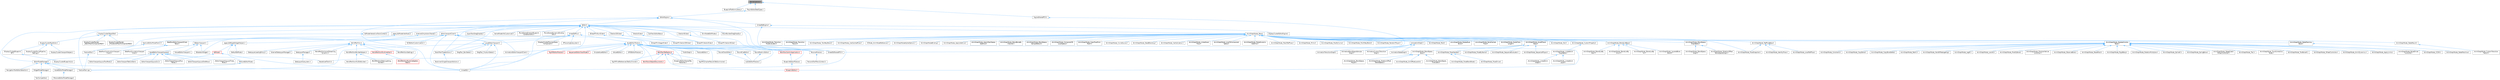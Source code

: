 digraph "GameInstance.h"
{
 // INTERACTIVE_SVG=YES
 // LATEX_PDF_SIZE
  bgcolor="transparent";
  edge [fontname=Helvetica,fontsize=10,labelfontname=Helvetica,labelfontsize=10];
  node [fontname=Helvetica,fontsize=10,shape=box,height=0.2,width=0.4];
  Node1 [id="Node000001",label="GameInstance.h",height=0.2,width=0.4,color="gray40", fillcolor="grey60", style="filled", fontcolor="black",tooltip=" "];
  Node1 -> Node2 [id="edge1_Node000001_Node000002",dir="back",color="steelblue1",style="solid",tooltip=" "];
  Node2 [id="Node000002",label="BlueprintPlatformLibrary.h",height=0.2,width=0.4,color="grey40", fillcolor="white", style="filled",URL="$da/d13/BlueprintPlatformLibrary_8h.html",tooltip=" "];
  Node1 -> Node3 [id="edge2_Node000001_Node000003",dir="back",color="steelblue1",style="solid",tooltip=" "];
  Node3 [id="Node000003",label="EngineSharedPCH.h",height=0.2,width=0.4,color="grey40", fillcolor="white", style="filled",URL="$dc/dbb/EngineSharedPCH_8h.html",tooltip=" "];
  Node3 -> Node4 [id="edge3_Node000003_Node000004",dir="back",color="steelblue1",style="solid",tooltip=" "];
  Node4 [id="Node000004",label="UnrealEdSharedPCH.h",height=0.2,width=0.4,color="grey40", fillcolor="white", style="filled",URL="$d1/de6/UnrealEdSharedPCH_8h.html",tooltip=" "];
  Node1 -> Node5 [id="edge4_Node000001_Node000005",dir="back",color="steelblue1",style="solid",tooltip=" "];
  Node5 [id="Node000005",label="PlayInEditorDataTypes.h",height=0.2,width=0.4,color="grey40", fillcolor="white", style="filled",URL="$d4/d0c/PlayInEditorDataTypes_8h.html",tooltip=" "];
  Node5 -> Node6 [id="edge5_Node000005_Node000006",dir="back",color="steelblue1",style="solid",tooltip=" "];
  Node6 [id="Node000006",label="EditorEngine.h",height=0.2,width=0.4,color="grey40", fillcolor="white", style="filled",URL="$da/d0c/EditorEngine_8h.html",tooltip=" "];
  Node6 -> Node7 [id="edge6_Node000006_Node000007",dir="back",color="steelblue1",style="solid",tooltip=" "];
  Node7 [id="Node000007",label="BookMarkTypeActions.h",height=0.2,width=0.4,color="grey40", fillcolor="white", style="filled",URL="$d0/d2f/BookMarkTypeActions_8h.html",tooltip=" "];
  Node7 -> Node8 [id="edge7_Node000007_Node000008",dir="back",color="steelblue1",style="solid",tooltip=" "];
  Node8 [id="Node000008",label="BookmarkSingleViewportActions.h",height=0.2,width=0.4,color="grey40", fillcolor="white", style="filled",URL="$d3/dd5/BookmarkSingleViewportActions_8h.html",tooltip=" "];
  Node6 -> Node9 [id="edge8_Node000006_Node000009",dir="back",color="steelblue1",style="solid",tooltip=" "];
  Node9 [id="Node000009",label="Editor.h",height=0.2,width=0.4,color="grey40", fillcolor="white", style="filled",URL="$de/d6e/Editor_8h.html",tooltip=" "];
  Node9 -> Node10 [id="edge9_Node000009_Node000010",dir="back",color="steelblue1",style="solid",tooltip=" "];
  Node10 [id="Node000010",label="AnimGraphNode_Base.h",height=0.2,width=0.4,color="grey40", fillcolor="white", style="filled",URL="$d0/dfb/AnimGraphNode__Base_8h.html",tooltip=" "];
  Node10 -> Node11 [id="edge10_Node000010_Node000011",dir="back",color="steelblue1",style="solid",tooltip=" "];
  Node11 [id="Node000011",label="AnimGraphNodeAlphaOptions.h",height=0.2,width=0.4,color="grey40", fillcolor="white", style="filled",URL="$d6/df6/AnimGraphNodeAlphaOptions_8h.html",tooltip=" "];
  Node10 -> Node12 [id="edge11_Node000010_Node000012",dir="back",color="steelblue1",style="solid",tooltip=" "];
  Node12 [id="Node000012",label="AnimGraphNodeBinding.h",height=0.2,width=0.4,color="grey40", fillcolor="white", style="filled",URL="$d6/d3b/AnimGraphNodeBinding_8h.html",tooltip=" "];
  Node10 -> Node13 [id="edge12_Node000010_Node000013",dir="back",color="steelblue1",style="solid",tooltip=" "];
  Node13 [id="Node000013",label="AnimGraphNode_ApplyAdditive.h",height=0.2,width=0.4,color="grey40", fillcolor="white", style="filled",URL="$da/d67/AnimGraphNode__ApplyAdditive_8h.html",tooltip=" "];
  Node10 -> Node14 [id="edge13_Node000010_Node000014",dir="back",color="steelblue1",style="solid",tooltip=" "];
  Node14 [id="Node000014",label="AnimGraphNode_ApplyMeshSpace\lAdditive.h",height=0.2,width=0.4,color="grey40", fillcolor="white", style="filled",URL="$dd/dc4/AnimGraphNode__ApplyMeshSpaceAdditive_8h.html",tooltip=" "];
  Node10 -> Node15 [id="edge14_Node000010_Node000015",dir="back",color="steelblue1",style="solid",tooltip=" "];
  Node15 [id="Node000015",label="AnimGraphNode_AssetPlayer\lBase.h",height=0.2,width=0.4,color="grey40", fillcolor="white", style="filled",URL="$d1/d4f/AnimGraphNode__AssetPlayerBase_8h.html",tooltip=" "];
  Node15 -> Node16 [id="edge15_Node000015_Node000016",dir="back",color="steelblue1",style="solid",tooltip=" "];
  Node16 [id="Node000016",label="AnimGraphNode_BlendSpace\lBase.h",height=0.2,width=0.4,color="grey40", fillcolor="white", style="filled",URL="$d7/d6d/AnimGraphNode__BlendSpaceBase_8h.html",tooltip=" "];
  Node16 -> Node17 [id="edge16_Node000016_Node000017",dir="back",color="steelblue1",style="solid",tooltip=" "];
  Node17 [id="Node000017",label="AnimGraphNode_AimOffsetLookAt.h",height=0.2,width=0.4,color="grey40", fillcolor="white", style="filled",URL="$d2/daa/AnimGraphNode__AimOffsetLookAt_8h.html",tooltip=" "];
  Node16 -> Node18 [id="edge17_Node000016_Node000018",dir="back",color="steelblue1",style="solid",tooltip=" "];
  Node18 [id="Node000018",label="AnimGraphNode_BlendSpace\lEvaluator.h",height=0.2,width=0.4,color="grey40", fillcolor="white", style="filled",URL="$d0/d5d/AnimGraphNode__BlendSpaceEvaluator_8h.html",tooltip=" "];
  Node16 -> Node19 [id="edge18_Node000016_Node000019",dir="back",color="steelblue1",style="solid",tooltip=" "];
  Node19 [id="Node000019",label="AnimGraphNode_BlendSpace\lPlayer.h",height=0.2,width=0.4,color="grey40", fillcolor="white", style="filled",URL="$d2/d22/AnimGraphNode__BlendSpacePlayer_8h.html",tooltip=" "];
  Node16 -> Node20 [id="edge19_Node000016_Node000020",dir="back",color="steelblue1",style="solid",tooltip=" "];
  Node20 [id="Node000020",label="AnimGraphNode_RotationOffset\lBlendSpace.h",height=0.2,width=0.4,color="grey40", fillcolor="white", style="filled",URL="$dc/dd5/AnimGraphNode__RotationOffsetBlendSpace_8h.html",tooltip=" "];
  Node15 -> Node21 [id="edge20_Node000015_Node000021",dir="back",color="steelblue1",style="solid",tooltip=" "];
  Node21 [id="Node000021",label="AnimGraphNode_PoseByName.h",height=0.2,width=0.4,color="grey40", fillcolor="white", style="filled",URL="$d7/d02/AnimGraphNode__PoseByName_8h.html",tooltip=" "];
  Node15 -> Node22 [id="edge21_Node000015_Node000022",dir="back",color="steelblue1",style="solid",tooltip=" "];
  Node22 [id="Node000022",label="AnimGraphNode_PoseHandler.h",height=0.2,width=0.4,color="grey40", fillcolor="white", style="filled",URL="$df/dfb/AnimGraphNode__PoseHandler_8h.html",tooltip=" "];
  Node22 -> Node23 [id="edge22_Node000022_Node000023",dir="back",color="steelblue1",style="solid",tooltip=" "];
  Node23 [id="Node000023",label="AnimGraphNode_PoseBlendNode.h",height=0.2,width=0.4,color="grey40", fillcolor="white", style="filled",URL="$de/d70/AnimGraphNode__PoseBlendNode_8h.html",tooltip=" "];
  Node22 -> Node24 [id="edge23_Node000022_Node000024",dir="back",color="steelblue1",style="solid",tooltip=" "];
  Node24 [id="Node000024",label="AnimGraphNode_PoseDriver.h",height=0.2,width=0.4,color="grey40", fillcolor="white", style="filled",URL="$d7/d7d/AnimGraphNode__PoseDriver_8h.html",tooltip=" "];
  Node15 -> Node25 [id="edge24_Node000015_Node000025",dir="back",color="steelblue1",style="solid",tooltip=" "];
  Node25 [id="Node000025",label="AnimGraphNode_SequenceEvaluator.h",height=0.2,width=0.4,color="grey40", fillcolor="white", style="filled",URL="$d1/d1c/AnimGraphNode__SequenceEvaluator_8h.html",tooltip=" "];
  Node15 -> Node26 [id="edge25_Node000015_Node000026",dir="back",color="steelblue1",style="solid",tooltip=" "];
  Node26 [id="Node000026",label="AnimGraphNode_SequencePlayer.h",height=0.2,width=0.4,color="grey40", fillcolor="white", style="filled",URL="$d2/d91/AnimGraphNode__SequencePlayer_8h.html",tooltip=" "];
  Node10 -> Node27 [id="edge26_Node000010_Node000027",dir="back",color="steelblue1",style="solid",tooltip=" "];
  Node27 [id="Node000027",label="AnimGraphNode_BlendBoneBy\lChannel.h",height=0.2,width=0.4,color="grey40", fillcolor="white", style="filled",URL="$de/da9/AnimGraphNode__BlendBoneByChannel_8h.html",tooltip=" "];
  Node10 -> Node28 [id="edge27_Node000010_Node000028",dir="back",color="steelblue1",style="solid",tooltip=" "];
  Node28 [id="Node000028",label="AnimGraphNode_BlendListBase.h",height=0.2,width=0.4,color="grey40", fillcolor="white", style="filled",URL="$d7/d20/AnimGraphNode__BlendListBase_8h.html",tooltip=" "];
  Node28 -> Node29 [id="edge28_Node000028_Node000029",dir="back",color="steelblue1",style="solid",tooltip=" "];
  Node29 [id="Node000029",label="AnimGraphNode_BlendListBy\lBool.h",height=0.2,width=0.4,color="grey40", fillcolor="white", style="filled",URL="$d9/d9d/AnimGraphNode__BlendListByBool_8h.html",tooltip=" "];
  Node28 -> Node30 [id="edge29_Node000028_Node000030",dir="back",color="steelblue1",style="solid",tooltip=" "];
  Node30 [id="Node000030",label="AnimGraphNode_BlendListBy\lEnum.h",height=0.2,width=0.4,color="grey40", fillcolor="white", style="filled",URL="$de/d60/AnimGraphNode__BlendListByEnum_8h.html",tooltip=" "];
  Node28 -> Node31 [id="edge30_Node000028_Node000031",dir="back",color="steelblue1",style="solid",tooltip=" "];
  Node31 [id="Node000031",label="AnimGraphNode_BlendListBy\lInt.h",height=0.2,width=0.4,color="grey40", fillcolor="white", style="filled",URL="$dc/df2/AnimGraphNode__BlendListByInt_8h.html",tooltip=" "];
  Node28 -> Node32 [id="edge31_Node000028_Node000032",dir="back",color="steelblue1",style="solid",tooltip=" "];
  Node32 [id="Node000032",label="AnimGraphNode_LayeredBone\lBlend.h",height=0.2,width=0.4,color="grey40", fillcolor="white", style="filled",URL="$d2/d01/AnimGraphNode__LayeredBoneBlend_8h.html",tooltip=" "];
  Node10 -> Node33 [id="edge32_Node000010_Node000033",dir="back",color="steelblue1",style="solid",tooltip=" "];
  Node33 [id="Node000033",label="AnimGraphNode_BlendSpace\lGraphBase.h",height=0.2,width=0.4,color="grey40", fillcolor="white", style="filled",URL="$d6/d44/AnimGraphNode__BlendSpaceGraphBase_8h.html",tooltip=" "];
  Node33 -> Node34 [id="edge33_Node000033_Node000034",dir="back",color="steelblue1",style="solid",tooltip=" "];
  Node34 [id="Node000034",label="AnimGraphNode_BlendSpace\lGraph.h",height=0.2,width=0.4,color="grey40", fillcolor="white", style="filled",URL="$d7/d81/AnimGraphNode__BlendSpaceGraph_8h.html",tooltip=" "];
  Node33 -> Node35 [id="edge34_Node000033_Node000035",dir="back",color="steelblue1",style="solid",tooltip=" "];
  Node35 [id="Node000035",label="AnimGraphNode_RotationOffset\lBlendSpaceGraph.h",height=0.2,width=0.4,color="grey40", fillcolor="white", style="filled",URL="$d0/d4c/AnimGraphNode__RotationOffsetBlendSpaceGraph_8h.html",tooltip=" "];
  Node10 -> Node36 [id="edge35_Node000010_Node000036",dir="back",color="steelblue1",style="solid",tooltip=" "];
  Node36 [id="Node000036",label="AnimGraphNode_BlendSpace\lSampleResult.h",height=0.2,width=0.4,color="grey40", fillcolor="white", style="filled",URL="$de/df8/AnimGraphNode__BlendSpaceSampleResult_8h.html",tooltip=" "];
  Node10 -> Node37 [id="edge36_Node000010_Node000037",dir="back",color="steelblue1",style="solid",tooltip=" "];
  Node37 [id="Node000037",label="AnimGraphNode_ComponentTo\lLocalSpace.h",height=0.2,width=0.4,color="grey40", fillcolor="white", style="filled",URL="$d1/d3f/AnimGraphNode__ComponentToLocalSpace_8h.html",tooltip=" "];
  Node10 -> Node38 [id="edge37_Node000010_Node000038",dir="back",color="steelblue1",style="solid",tooltip=" "];
  Node38 [id="Node000038",label="AnimGraphNode_CopyPoseFrom\lMesh.h",height=0.2,width=0.4,color="grey40", fillcolor="white", style="filled",URL="$d6/d71/AnimGraphNode__CopyPoseFromMesh_8h.html",tooltip=" "];
  Node10 -> Node39 [id="edge38_Node000010_Node000039",dir="back",color="steelblue1",style="solid",tooltip=" "];
  Node39 [id="Node000039",label="AnimGraphNode_CurveSource.h",height=0.2,width=0.4,color="grey40", fillcolor="white", style="filled",URL="$dc/de5/AnimGraphNode__CurveSource_8h.html",tooltip=" "];
  Node10 -> Node40 [id="edge39_Node000010_Node000040",dir="back",color="steelblue1",style="solid",tooltip=" "];
  Node40 [id="Node000040",label="AnimGraphNode_CustomProperty.h",height=0.2,width=0.4,color="grey40", fillcolor="white", style="filled",URL="$d8/d3f/AnimGraphNode__CustomProperty_8h.html",tooltip=" "];
  Node40 -> Node41 [id="edge40_Node000040_Node000041",dir="back",color="steelblue1",style="solid",tooltip=" "];
  Node41 [id="Node000041",label="AnimGraphNode_LinkedAnim\lGraphBase.h",height=0.2,width=0.4,color="grey40", fillcolor="white", style="filled",URL="$d5/de1/AnimGraphNode__LinkedAnimGraphBase_8h.html",tooltip=" "];
  Node41 -> Node42 [id="edge41_Node000041_Node000042",dir="back",color="steelblue1",style="solid",tooltip=" "];
  Node42 [id="Node000042",label="AnimGraphNode_LinkedAnim\lGraph.h",height=0.2,width=0.4,color="grey40", fillcolor="white", style="filled",URL="$da/dd5/AnimGraphNode__LinkedAnimGraph_8h.html",tooltip=" "];
  Node41 -> Node43 [id="edge42_Node000041_Node000043",dir="back",color="steelblue1",style="solid",tooltip=" "];
  Node43 [id="Node000043",label="AnimGraphNode_LinkedAnim\lLayer.h",height=0.2,width=0.4,color="grey40", fillcolor="white", style="filled",URL="$dc/d51/AnimGraphNode__LinkedAnimLayer_8h.html",tooltip=" "];
  Node10 -> Node44 [id="edge43_Node000010_Node000044",dir="back",color="steelblue1",style="solid",tooltip=" "];
  Node44 [id="Node000044",label="AnimGraphNode_DeadBlending.h",height=0.2,width=0.4,color="grey40", fillcolor="white", style="filled",URL="$d8/d73/AnimGraphNode__DeadBlending_8h.html",tooltip=" "];
  Node10 -> Node45 [id="edge44_Node000010_Node000045",dir="back",color="steelblue1",style="solid",tooltip=" "];
  Node45 [id="Node000045",label="AnimGraphNode_Inertialization.h",height=0.2,width=0.4,color="grey40", fillcolor="white", style="filled",URL="$d7/d66/AnimGraphNode__Inertialization_8h.html",tooltip=" "];
  Node10 -> Node46 [id="edge45_Node000010_Node000046",dir="back",color="steelblue1",style="solid",tooltip=" "];
  Node46 [id="Node000046",label="AnimGraphNode_LinkedInput\lPose.h",height=0.2,width=0.4,color="grey40", fillcolor="white", style="filled",URL="$d7/d8c/AnimGraphNode__LinkedInputPose_8h.html",tooltip=" "];
  Node10 -> Node47 [id="edge46_Node000010_Node000047",dir="back",color="steelblue1",style="solid",tooltip=" "];
  Node47 [id="Node000047",label="AnimGraphNode_LocalToComponent\lSpace.h",height=0.2,width=0.4,color="grey40", fillcolor="white", style="filled",URL="$d6/d01/AnimGraphNode__LocalToComponentSpace_8h.html",tooltip=" "];
  Node10 -> Node48 [id="edge47_Node000010_Node000048",dir="back",color="steelblue1",style="solid",tooltip=" "];
  Node48 [id="Node000048",label="AnimGraphNode_MakeDynamic\lAdditive.h",height=0.2,width=0.4,color="grey40", fillcolor="white", style="filled",URL="$d4/dc9/AnimGraphNode__MakeDynamicAdditive_8h.html",tooltip=" "];
  Node10 -> Node49 [id="edge48_Node000010_Node000049",dir="back",color="steelblue1",style="solid",tooltip=" "];
  Node49 [id="Node000049",label="AnimGraphNode_MeshRefPose.h",height=0.2,width=0.4,color="grey40", fillcolor="white", style="filled",URL="$d3/d58/AnimGraphNode__MeshRefPose_8h.html",tooltip=" "];
  Node10 -> Node50 [id="edge49_Node000010_Node000050",dir="back",color="steelblue1",style="solid",tooltip=" "];
  Node50 [id="Node000050",label="AnimGraphNode_Mirror.h",height=0.2,width=0.4,color="grey40", fillcolor="white", style="filled",URL="$de/d96/AnimGraphNode__Mirror_8h.html",tooltip=" "];
  Node10 -> Node51 [id="edge50_Node000010_Node000051",dir="back",color="steelblue1",style="solid",tooltip=" "];
  Node51 [id="Node000051",label="AnimGraphNode_ModifyCurve.h",height=0.2,width=0.4,color="grey40", fillcolor="white", style="filled",URL="$d5/d09/AnimGraphNode__ModifyCurve_8h.html",tooltip=" "];
  Node10 -> Node52 [id="edge51_Node000010_Node000052",dir="back",color="steelblue1",style="solid",tooltip=" "];
  Node52 [id="Node000052",label="AnimGraphNode_MultiWayBlend.h",height=0.2,width=0.4,color="grey40", fillcolor="white", style="filled",URL="$dd/dcb/AnimGraphNode__MultiWayBlend_8h.html",tooltip=" "];
  Node10 -> Node53 [id="edge52_Node000010_Node000053",dir="back",color="steelblue1",style="solid",tooltip=" "];
  Node53 [id="Node000053",label="AnimGraphNode_PoseSnapshot.h",height=0.2,width=0.4,color="grey40", fillcolor="white", style="filled",URL="$d1/d92/AnimGraphNode__PoseSnapshot_8h.html",tooltip=" "];
  Node10 -> Node54 [id="edge53_Node000010_Node000054",dir="back",color="steelblue1",style="solid",tooltip=" "];
  Node54 [id="Node000054",label="AnimGraphNode_RandomPlayer.h",height=0.2,width=0.4,color="grey40", fillcolor="white", style="filled",URL="$dc/d48/AnimGraphNode__RandomPlayer_8h.html",tooltip=" "];
  Node10 -> Node55 [id="edge54_Node000010_Node000055",dir="back",color="steelblue1",style="solid",tooltip=" "];
  Node55 [id="Node000055",label="AnimGraphNode_RefPoseBase.h",height=0.2,width=0.4,color="grey40", fillcolor="white", style="filled",URL="$d8/d34/AnimGraphNode__RefPoseBase_8h.html",tooltip=" "];
  Node55 -> Node56 [id="edge55_Node000055_Node000056",dir="back",color="steelblue1",style="solid",tooltip=" "];
  Node56 [id="Node000056",label="AnimGraphNode_IdentityPose.h",height=0.2,width=0.4,color="grey40", fillcolor="white", style="filled",URL="$d8/dac/AnimGraphNode__IdentityPose_8h.html",tooltip=" "];
  Node55 -> Node57 [id="edge56_Node000055_Node000057",dir="back",color="steelblue1",style="solid",tooltip=" "];
  Node57 [id="Node000057",label="AnimGraphNode_LocalRefPose.h",height=0.2,width=0.4,color="grey40", fillcolor="white", style="filled",URL="$df/d6f/AnimGraphNode__LocalRefPose_8h.html",tooltip=" "];
  Node55 -> Node53 [id="edge57_Node000055_Node000053",dir="back",color="steelblue1",style="solid",tooltip=" "];
  Node10 -> Node58 [id="edge58_Node000010_Node000058",dir="back",color="steelblue1",style="solid",tooltip=" "];
  Node58 [id="Node000058",label="AnimGraphNode_Root.h",height=0.2,width=0.4,color="grey40", fillcolor="white", style="filled",URL="$d2/d39/AnimGraphNode__Root_8h.html",tooltip=" "];
  Node10 -> Node59 [id="edge59_Node000010_Node000059",dir="back",color="steelblue1",style="solid",tooltip=" "];
  Node59 [id="Node000059",label="AnimGraphNode_RotateRoot\lBone.h",height=0.2,width=0.4,color="grey40", fillcolor="white", style="filled",URL="$d4/de0/AnimGraphNode__RotateRootBone_8h.html",tooltip=" "];
  Node10 -> Node60 [id="edge60_Node000010_Node000060",dir="back",color="steelblue1",style="solid",tooltip=" "];
  Node60 [id="Node000060",label="AnimGraphNode_SaveCached\lPose.h",height=0.2,width=0.4,color="grey40", fillcolor="white", style="filled",URL="$df/d5e/AnimGraphNode__SaveCachedPose_8h.html",tooltip=" "];
  Node10 -> Node61 [id="edge61_Node000010_Node000061",dir="back",color="steelblue1",style="solid",tooltip=" "];
  Node61 [id="Node000061",label="AnimGraphNode_ScaleChain\lLength.h",height=0.2,width=0.4,color="grey40", fillcolor="white", style="filled",URL="$d9/df8/AnimGraphNode__ScaleChainLength_8h.html",tooltip=" "];
  Node10 -> Node62 [id="edge62_Node000010_Node000062",dir="back",color="steelblue1",style="solid",tooltip=" "];
  Node62 [id="Node000062",label="AnimGraphNode_SkeletalControl\lBase.h",height=0.2,width=0.4,color="grey40", fillcolor="white", style="filled",URL="$d9/dff/AnimGraphNode__SkeletalControlBase_8h.html",tooltip=" "];
  Node62 -> Node63 [id="edge63_Node000062_Node000063",dir="back",color="steelblue1",style="solid",tooltip=" "];
  Node63 [id="Node000063",label="AnimGraphNode_AnimDynamics.h",height=0.2,width=0.4,color="grey40", fillcolor="white", style="filled",URL="$da/dc2/AnimGraphNode__AnimDynamics_8h.html",tooltip=" "];
  Node62 -> Node64 [id="edge64_Node000062_Node000064",dir="back",color="steelblue1",style="solid",tooltip=" "];
  Node64 [id="Node000064",label="AnimGraphNode_ApplyLimits.h",height=0.2,width=0.4,color="grey40", fillcolor="white", style="filled",URL="$dc/d36/AnimGraphNode__ApplyLimits_8h.html",tooltip=" "];
  Node62 -> Node65 [id="edge65_Node000062_Node000065",dir="back",color="steelblue1",style="solid",tooltip=" "];
  Node65 [id="Node000065",label="AnimGraphNode_BoneDriven\lController.h",height=0.2,width=0.4,color="grey40", fillcolor="white", style="filled",URL="$df/df3/AnimGraphNode__BoneDrivenController_8h.html",tooltip=" "];
  Node62 -> Node66 [id="edge66_Node000062_Node000066",dir="back",color="steelblue1",style="solid",tooltip=" "];
  Node66 [id="Node000066",label="AnimGraphNode_CCDIK.h",height=0.2,width=0.4,color="grey40", fillcolor="white", style="filled",URL="$df/d0d/AnimGraphNode__CCDIK_8h.html",tooltip=" "];
  Node62 -> Node67 [id="edge67_Node000062_Node000067",dir="back",color="steelblue1",style="solid",tooltip=" "];
  Node67 [id="Node000067",label="AnimGraphNode_Constraint.h",height=0.2,width=0.4,color="grey40", fillcolor="white", style="filled",URL="$d2/d98/AnimGraphNode__Constraint_8h.html",tooltip=" "];
  Node62 -> Node68 [id="edge68_Node000062_Node000068",dir="back",color="steelblue1",style="solid",tooltip=" "];
  Node68 [id="Node000068",label="AnimGraphNode_CopyBone.h",height=0.2,width=0.4,color="grey40", fillcolor="white", style="filled",URL="$dc/de6/AnimGraphNode__CopyBone_8h.html",tooltip=" "];
  Node62 -> Node69 [id="edge69_Node000062_Node000069",dir="back",color="steelblue1",style="solid",tooltip=" "];
  Node69 [id="Node000069",label="AnimGraphNode_CopyBoneDelta.h",height=0.2,width=0.4,color="grey40", fillcolor="white", style="filled",URL="$d8/d60/AnimGraphNode__CopyBoneDelta_8h.html",tooltip=" "];
  Node62 -> Node70 [id="edge70_Node000062_Node000070",dir="back",color="steelblue1",style="solid",tooltip=" "];
  Node70 [id="Node000070",label="AnimGraphNode_Fabrik.h",height=0.2,width=0.4,color="grey40", fillcolor="white", style="filled",URL="$d6/d79/AnimGraphNode__Fabrik_8h.html",tooltip=" "];
  Node62 -> Node71 [id="edge71_Node000062_Node000071",dir="back",color="steelblue1",style="solid",tooltip=" "];
  Node71 [id="Node000071",label="AnimGraphNode_HandIKRetargeting.h",height=0.2,width=0.4,color="grey40", fillcolor="white", style="filled",URL="$dd/dee/AnimGraphNode__HandIKRetargeting_8h.html",tooltip=" "];
  Node62 -> Node72 [id="edge72_Node000062_Node000072",dir="back",color="steelblue1",style="solid",tooltip=" "];
  Node72 [id="Node000072",label="AnimGraphNode_LegIK.h",height=0.2,width=0.4,color="grey40", fillcolor="white", style="filled",URL="$d3/d59/AnimGraphNode__LegIK_8h.html",tooltip=" "];
  Node62 -> Node73 [id="edge73_Node000062_Node000073",dir="back",color="steelblue1",style="solid",tooltip=" "];
  Node73 [id="Node000073",label="AnimGraphNode_LookAt.h",height=0.2,width=0.4,color="grey40", fillcolor="white", style="filled",URL="$dd/de3/AnimGraphNode__LookAt_8h.html",tooltip=" "];
  Node62 -> Node74 [id="edge74_Node000062_Node000074",dir="back",color="steelblue1",style="solid",tooltip=" "];
  Node74 [id="Node000074",label="AnimGraphNode_ModifyBone.h",height=0.2,width=0.4,color="grey40", fillcolor="white", style="filled",URL="$d1/d8e/AnimGraphNode__ModifyBone_8h.html",tooltip=" "];
  Node62 -> Node75 [id="edge75_Node000062_Node000075",dir="back",color="steelblue1",style="solid",tooltip=" "];
  Node75 [id="Node000075",label="AnimGraphNode_ModularVehicle\lController.h",height=0.2,width=0.4,color="grey40", fillcolor="white", style="filled",URL="$d3/d04/AnimGraphNode__ModularVehicleController_8h.html",tooltip=" "];
  Node62 -> Node76 [id="edge76_Node000062_Node000076",dir="back",color="steelblue1",style="solid",tooltip=" "];
  Node76 [id="Node000076",label="AnimGraphNode_ObserveBone.h",height=0.2,width=0.4,color="grey40", fillcolor="white", style="filled",URL="$d0/dcc/AnimGraphNode__ObserveBone_8h.html",tooltip=" "];
  Node62 -> Node77 [id="edge77_Node000062_Node000077",dir="back",color="steelblue1",style="solid",tooltip=" "];
  Node77 [id="Node000077",label="AnimGraphNode_ResetRoot.h",height=0.2,width=0.4,color="grey40", fillcolor="white", style="filled",URL="$dd/da9/AnimGraphNode__ResetRoot_8h.html",tooltip=" "];
  Node62 -> Node78 [id="edge78_Node000062_Node000078",dir="back",color="steelblue1",style="solid",tooltip=" "];
  Node78 [id="Node000078",label="AnimGraphNode_RigidBody.h",height=0.2,width=0.4,color="grey40", fillcolor="white", style="filled",URL="$d0/d05/AnimGraphNode__RigidBody_8h.html",tooltip=" "];
  Node62 -> Node79 [id="edge79_Node000062_Node000079",dir="back",color="steelblue1",style="solid",tooltip=" "];
  Node79 [id="Node000079",label="AnimGraphNode_RotationMultiplier.h",height=0.2,width=0.4,color="grey40", fillcolor="white", style="filled",URL="$d6/d16/AnimGraphNode__RotationMultiplier_8h.html",tooltip=" "];
  Node62 -> Node80 [id="edge80_Node000062_Node000080",dir="back",color="steelblue1",style="solid",tooltip=" "];
  Node80 [id="Node000080",label="AnimGraphNode_SplineIK.h",height=0.2,width=0.4,color="grey40", fillcolor="white", style="filled",URL="$d0/d7e/AnimGraphNode__SplineIK_8h.html",tooltip=" "];
  Node62 -> Node81 [id="edge81_Node000062_Node000081",dir="back",color="steelblue1",style="solid",tooltip=" "];
  Node81 [id="Node000081",label="AnimGraphNode_SpringBone.h",height=0.2,width=0.4,color="grey40", fillcolor="white", style="filled",URL="$dc/d38/AnimGraphNode__SpringBone_8h.html",tooltip=" "];
  Node62 -> Node82 [id="edge82_Node000062_Node000082",dir="back",color="steelblue1",style="solid",tooltip=" "];
  Node82 [id="Node000082",label="AnimGraphNode_StageCoach\lWheelController.h",height=0.2,width=0.4,color="grey40", fillcolor="white", style="filled",URL="$d6/dbe/AnimGraphNode__StageCoachWheelController_8h.html",tooltip=" "];
  Node62 -> Node83 [id="edge83_Node000062_Node000083",dir="back",color="steelblue1",style="solid",tooltip=" "];
  Node83 [id="Node000083",label="AnimGraphNode_Trail.h",height=0.2,width=0.4,color="grey40", fillcolor="white", style="filled",URL="$d4/d5a/AnimGraphNode__Trail_8h.html",tooltip=" "];
  Node62 -> Node84 [id="edge84_Node000062_Node000084",dir="back",color="steelblue1",style="solid",tooltip=" "];
  Node84 [id="Node000084",label="AnimGraphNode_TwistCorrective\lNode.h",height=0.2,width=0.4,color="grey40", fillcolor="white", style="filled",URL="$de/d7f/AnimGraphNode__TwistCorrectiveNode_8h.html",tooltip=" "];
  Node62 -> Node85 [id="edge85_Node000062_Node000085",dir="back",color="steelblue1",style="solid",tooltip=" "];
  Node85 [id="Node000085",label="AnimGraphNode_TwoBoneIK.h",height=0.2,width=0.4,color="grey40", fillcolor="white", style="filled",URL="$d1/dc2/AnimGraphNode__TwoBoneIK_8h.html",tooltip=" "];
  Node62 -> Node86 [id="edge86_Node000062_Node000086",dir="back",color="steelblue1",style="solid",tooltip=" "];
  Node86 [id="Node000086",label="AnimGraphNode_WheelController.h",height=0.2,width=0.4,color="grey40", fillcolor="white", style="filled",URL="$df/de4/AnimGraphNode__WheelController_8h.html",tooltip=" "];
  Node10 -> Node87 [id="edge87_Node000010_Node000087",dir="back",color="steelblue1",style="solid",tooltip=" "];
  Node87 [id="Node000087",label="AnimGraphNode_Slot.h",height=0.2,width=0.4,color="grey40", fillcolor="white", style="filled",URL="$df/d63/AnimGraphNode__Slot_8h.html",tooltip=" "];
  Node10 -> Node88 [id="edge88_Node000010_Node000088",dir="back",color="steelblue1",style="solid",tooltip=" "];
  Node88 [id="Node000088",label="AnimGraphNode_StateMachine\lBase.h",height=0.2,width=0.4,color="grey40", fillcolor="white", style="filled",URL="$dc/d11/AnimGraphNode__StateMachineBase_8h.html",tooltip=" "];
  Node88 -> Node89 [id="edge89_Node000088_Node000089",dir="back",color="steelblue1",style="solid",tooltip=" "];
  Node89 [id="Node000089",label="AnimGraphNode_StateMachine.h",height=0.2,width=0.4,color="grey40", fillcolor="white", style="filled",URL="$d9/d4d/AnimGraphNode__StateMachine_8h.html",tooltip=" "];
  Node10 -> Node90 [id="edge90_Node000010_Node000090",dir="back",color="steelblue1",style="solid",tooltip=" "];
  Node90 [id="Node000090",label="AnimGraphNode_StateResult.h",height=0.2,width=0.4,color="grey40", fillcolor="white", style="filled",URL="$d3/d7e/AnimGraphNode__StateResult_8h.html",tooltip=" "];
  Node90 -> Node91 [id="edge91_Node000090_Node000091",dir="back",color="steelblue1",style="solid",tooltip=" "];
  Node91 [id="Node000091",label="AnimGraphNode_CustomTransition\lResult.h",height=0.2,width=0.4,color="grey40", fillcolor="white", style="filled",URL="$df/d6e/AnimGraphNode__CustomTransitionResult_8h.html",tooltip=" "];
  Node10 -> Node92 [id="edge92_Node000010_Node000092",dir="back",color="steelblue1",style="solid",tooltip=" "];
  Node92 [id="Node000092",label="AnimGraphNode_Transition\lPoseEvaluator.h",height=0.2,width=0.4,color="grey40", fillcolor="white", style="filled",URL="$d8/dec/AnimGraphNode__TransitionPoseEvaluator_8h.html",tooltip=" "];
  Node10 -> Node93 [id="edge93_Node000010_Node000093",dir="back",color="steelblue1",style="solid",tooltip=" "];
  Node93 [id="Node000093",label="AnimGraphNode_Transition\lResult.h",height=0.2,width=0.4,color="grey40", fillcolor="white", style="filled",URL="$d7/d74/AnimGraphNode__TransitionResult_8h.html",tooltip=" "];
  Node10 -> Node94 [id="edge94_Node000010_Node000094",dir="back",color="steelblue1",style="solid",tooltip=" "];
  Node94 [id="Node000094",label="AnimGraphNode_TwoWayBlend.h",height=0.2,width=0.4,color="grey40", fillcolor="white", style="filled",URL="$d0/df0/AnimGraphNode__TwoWayBlend_8h.html",tooltip=" "];
  Node10 -> Node95 [id="edge95_Node000010_Node000095",dir="back",color="steelblue1",style="solid",tooltip=" "];
  Node95 [id="Node000095",label="AnimGraphNode_UseCachedPose.h",height=0.2,width=0.4,color="grey40", fillcolor="white", style="filled",URL="$d8/d30/AnimGraphNode__UseCachedPose_8h.html",tooltip=" "];
  Node10 -> Node96 [id="edge96_Node000010_Node000096",dir="back",color="steelblue1",style="solid",tooltip=" "];
  Node96 [id="Node000096",label="AnimationGraph.h",height=0.2,width=0.4,color="grey40", fillcolor="white", style="filled",URL="$df/d2e/AnimationGraph_8h.html",tooltip=" "];
  Node96 -> Node97 [id="edge97_Node000096_Node000097",dir="back",color="steelblue1",style="solid",tooltip=" "];
  Node97 [id="Node000097",label="AnimationBlendSpaceSample\lGraph.h",height=0.2,width=0.4,color="grey40", fillcolor="white", style="filled",URL="$d1/d35/AnimationBlendSpaceSampleGraph_8h.html",tooltip=" "];
  Node96 -> Node98 [id="edge98_Node000096_Node000098",dir="back",color="steelblue1",style="solid",tooltip=" "];
  Node98 [id="Node000098",label="AnimationCustomTransition\lGraph.h",height=0.2,width=0.4,color="grey40", fillcolor="white", style="filled",URL="$dc/d6c/AnimationCustomTransitionGraph_8h.html",tooltip=" "];
  Node96 -> Node99 [id="edge99_Node000096_Node000099",dir="back",color="steelblue1",style="solid",tooltip=" "];
  Node99 [id="Node000099",label="AnimationStateGraph.h",height=0.2,width=0.4,color="grey40", fillcolor="white", style="filled",URL="$d1/d71/AnimationStateGraph_8h.html",tooltip=" "];
  Node96 -> Node100 [id="edge100_Node000096_Node000100",dir="back",color="steelblue1",style="solid",tooltip=" "];
  Node100 [id="Node000100",label="AnimationTransitionGraph.h",height=0.2,width=0.4,color="grey40", fillcolor="white", style="filled",URL="$d2/d0b/AnimationTransitionGraph_8h.html",tooltip=" "];
  Node10 -> Node101 [id="edge101_Node000010_Node000101",dir="back",color="steelblue1",style="solid",tooltip=" "];
  Node101 [id="Node000101",label="K2Node_AnimNodeReference.h",height=0.2,width=0.4,color="grey40", fillcolor="white", style="filled",URL="$d2/d81/K2Node__AnimNodeReference_8h.html",tooltip=" "];
  Node9 -> Node102 [id="edge102_Node000009_Node000102",dir="back",color="steelblue1",style="solid",tooltip=" "];
  Node102 [id="Node000102",label="AnimNodeEditModes.h",height=0.2,width=0.4,color="grey40", fillcolor="white", style="filled",URL="$db/dde/AnimNodeEditModes_8h.html",tooltip=" "];
  Node9 -> Node7 [id="edge103_Node000009_Node000007",dir="back",color="steelblue1",style="solid",tooltip=" "];
  Node9 -> Node103 [id="edge104_Node000009_Node000103",dir="back",color="steelblue1",style="solid",tooltip=" "];
  Node103 [id="Node000103",label="BrushBuilderDragDropOp.h",height=0.2,width=0.4,color="grey40", fillcolor="white", style="filled",URL="$d9/d56/BrushBuilderDragDropOp_8h.html",tooltip=" "];
  Node9 -> Node104 [id="edge105_Node000009_Node000104",dir="back",color="steelblue1",style="solid",tooltip=" "];
  Node104 [id="Node000104",label="DisplayClusterObjectRef.h",height=0.2,width=0.4,color="grey40", fillcolor="white", style="filled",URL="$d9/d87/DisplayClusterObjectRef_8h.html",tooltip=" "];
  Node104 -> Node105 [id="edge106_Node000104_Node000105",dir="back",color="steelblue1",style="solid",tooltip=" "];
  Node105 [id="Node000105",label="DisplayClusterRender\l_ProceduralMeshComponentRef.h",height=0.2,width=0.4,color="grey40", fillcolor="white", style="filled",URL="$da/dbe/DisplayClusterRender__ProceduralMeshComponentRef_8h.html",tooltip=" "];
  Node104 -> Node106 [id="edge107_Node000104_Node000106",dir="back",color="steelblue1",style="solid",tooltip=" "];
  Node106 [id="Node000106",label="DisplayClusterRender\l_StaticMeshComponentRef.h",height=0.2,width=0.4,color="grey40", fillcolor="white", style="filled",URL="$dd/d84/DisplayClusterRender__StaticMeshComponentRef_8h.html",tooltip=" "];
  Node104 -> Node107 [id="edge108_Node000104_Node000107",dir="back",color="steelblue1",style="solid",tooltip=" "];
  Node107 [id="Node000107",label="DisplayClusterRootActor.h",height=0.2,width=0.4,color="grey40", fillcolor="white", style="filled",URL="$d0/d41/DisplayClusterRootActor_8h.html",tooltip=" "];
  Node107 -> Node108 [id="edge109_Node000107_Node000108",dir="back",color="steelblue1",style="solid",tooltip=" "];
  Node108 [id="Node000108",label="DisplayClusterMoviePipeline\lSettings.h",height=0.2,width=0.4,color="grey40", fillcolor="white", style="filled",URL="$d7/d56/DisplayClusterMoviePipelineSettings_8h.html",tooltip=" "];
  Node107 -> Node109 [id="edge110_Node000107_Node000109",dir="back",color="steelblue1",style="solid",tooltip=" "];
  Node109 [id="Node000109",label="DisplayClusterViewportHelpers.h",height=0.2,width=0.4,color="grey40", fillcolor="white", style="filled",URL="$d6/d8b/DisplayClusterViewportHelpers_8h.html",tooltip=" "];
  Node107 -> Node110 [id="edge111_Node000107_Node000110",dir="back",color="steelblue1",style="solid",tooltip=" "];
  Node110 [id="Node000110",label="IDisplayClusterBlueprint\lAPI.h",height=0.2,width=0.4,color="grey40", fillcolor="white", style="filled",URL="$d6/dd6/IDisplayClusterBlueprintAPI_8h.html",tooltip=" "];
  Node110 -> Node111 [id="edge112_Node000110_Node000111",dir="back",color="steelblue1",style="solid",tooltip=" "];
  Node111 [id="Node000111",label="DisplayClusterBlueprintLib.h",height=0.2,width=0.4,color="grey40", fillcolor="white", style="filled",URL="$d9/d13/DisplayClusterBlueprintLib_8h.html",tooltip=" "];
  Node9 -> Node112 [id="edge113_Node000009_Node000112",dir="back",color="steelblue1",style="solid",tooltip=" "];
  Node112 [id="Node000112",label="EdModeInteractiveToolsContext.h",height=0.2,width=0.4,color="grey40", fillcolor="white", style="filled",URL="$d7/da4/EdModeInteractiveToolsContext_8h.html",tooltip=" "];
  Node112 -> Node113 [id="edge114_Node000112_Node000113",dir="back",color="steelblue1",style="solid",tooltip=" "];
  Node113 [id="Node000113",label="FractureTool.h",height=0.2,width=0.4,color="grey40", fillcolor="white", style="filled",URL="$d4/d30/FractureTool_8h.html",tooltip=" "];
  Node113 -> Node114 [id="edge115_Node000113_Node000114",dir="back",color="steelblue1",style="solid",tooltip=" "];
  Node114 [id="Node000114",label="FractureTool.cpp",height=0.2,width=0.4,color="grey40", fillcolor="white", style="filled",URL="$dc/d9a/FractureTool_8cpp.html",tooltip=" "];
  Node9 -> Node115 [id="edge116_Node000009_Node000115",dir="back",color="steelblue1",style="solid",tooltip=" "];
  Node115 [id="Node000115",label="EditorModeManager.h",height=0.2,width=0.4,color="grey40", fillcolor="white", style="filled",URL="$d9/dca/EditorModeManager_8h.html",tooltip=" "];
  Node115 -> Node116 [id="edge117_Node000115_Node000116",dir="back",color="steelblue1",style="solid",tooltip=" "];
  Node116 [id="Node000116",label="AssetEditorModeManager.h",height=0.2,width=0.4,color="grey40", fillcolor="white", style="filled",URL="$db/d83/AssetEditorModeManager_8h.html",tooltip=" "];
  Node116 -> Node117 [id="edge118_Node000116_Node000117",dir="back",color="steelblue1",style="solid",tooltip=" "];
  Node117 [id="Node000117",label="IPersonaEditorModeManager.h",height=0.2,width=0.4,color="grey40", fillcolor="white", style="filled",URL="$d7/dda/IPersonaEditorModeManager_8h.html",tooltip=" "];
  Node115 -> Node114 [id="edge119_Node000115_Node000114",dir="back",color="steelblue1",style="solid",tooltip=" "];
  Node115 -> Node118 [id="edge120_Node000115_Node000118",dir="back",color="steelblue1",style="solid",tooltip=" "];
  Node118 [id="Node000118",label="NavigationToolEditorSelection.h",height=0.2,width=0.4,color="grey40", fillcolor="white", style="filled",URL="$d8/dc1/NavigationToolEditorSelection_8h.html",tooltip=" "];
  Node115 -> Node119 [id="edge121_Node000115_Node000119",dir="back",color="steelblue1",style="solid",tooltip=" "];
  Node119 [id="Node000119",label="UnrealEd.h",height=0.2,width=0.4,color="grey40", fillcolor="white", style="filled",URL="$d2/d5f/UnrealEd_8h.html",tooltip=" "];
  Node115 -> Node120 [id="edge122_Node000115_Node000120",dir="back",color="steelblue1",style="solid",tooltip=" "];
  Node120 [id="Node000120",label="WidgetModeManager.h",height=0.2,width=0.4,color="grey40", fillcolor="white", style="filled",URL="$d7/d49/WidgetModeManager_8h.html",tooltip=" "];
  Node120 -> Node121 [id="edge123_Node000120_Node000121",dir="back",color="steelblue1",style="solid",tooltip=" "];
  Node121 [id="Node000121",label="ToolCompatible.h",height=0.2,width=0.4,color="grey40", fillcolor="white", style="filled",URL="$d4/d38/ToolCompatible_8h.html",tooltip=" "];
  Node9 -> Node122 [id="edge124_Node000009_Node000122",dir="back",color="steelblue1",style="solid",tooltip=" "];
  Node122 [id="Node000122",label="EditorViewportClient.h",height=0.2,width=0.4,color="grey40", fillcolor="white", style="filled",URL="$d4/d41/EditorViewportClient_8h.html",tooltip=" "];
  Node122 -> Node123 [id="edge125_Node000122_Node000123",dir="back",color="steelblue1",style="solid",tooltip=" "];
  Node123 [id="Node000123",label="AnimationEditorViewportClient.h",height=0.2,width=0.4,color="grey40", fillcolor="white", style="filled",URL="$d1/d45/AnimationEditorViewportClient_8h.html",tooltip=" "];
  Node122 -> Node124 [id="edge126_Node000122_Node000124",dir="back",color="steelblue1",style="solid",tooltip=" "];
  Node124 [id="Node000124",label="DataflowEditorViewportClient\lBase.h",height=0.2,width=0.4,color="grey40", fillcolor="white", style="filled",URL="$d8/ddd/DataflowEditorViewportClientBase_8h.html",tooltip=" "];
  Node124 -> Node125 [id="edge127_Node000124_Node000125",dir="back",color="steelblue1",style="solid",tooltip=" "];
  Node125 [id="Node000125",label="DataflowConstructionViewport\lClient.h",height=0.2,width=0.4,color="grey40", fillcolor="white", style="filled",URL="$d5/da1/DataflowConstructionViewportClient_8h.html",tooltip=" "];
  Node124 -> Node126 [id="edge128_Node000124_Node000126",dir="back",color="steelblue1",style="solid",tooltip=" "];
  Node126 [id="Node000126",label="DataflowSimulationViewport\lClient.h",height=0.2,width=0.4,color="grey40", fillcolor="white", style="filled",URL="$da/d6a/DataflowSimulationViewportClient_8h.html",tooltip=" "];
  Node122 -> Node127 [id="edge129_Node000122_Node000127",dir="back",color="steelblue1",style="solid",tooltip=" "];
  Node127 [id="Node000127",label="ISCSEditorCustomization.h",height=0.2,width=0.4,color="grey40", fillcolor="white", style="filled",URL="$de/d19/ISCSEditorCustomization_8h.html",tooltip=" "];
  Node122 -> Node128 [id="edge130_Node000122_Node000128",dir="back",color="steelblue1",style="solid",tooltip=" "];
  Node128 [id="Node000128",label="LevelEditorViewport.h",height=0.2,width=0.4,color="grey40", fillcolor="white", style="filled",URL="$d4/ddf/LevelEditorViewport_8h.html",tooltip=" "];
  Node128 -> Node7 [id="edge131_Node000128_Node000007",dir="back",color="steelblue1",style="solid",tooltip=" "];
  Node128 -> Node129 [id="edge132_Node000128_Node000129",dir="back",color="steelblue1",style="solid",tooltip=" "];
  Node129 [id="Node000129",label="DragTool_BoxSelect.h",height=0.2,width=0.4,color="grey40", fillcolor="white", style="filled",URL="$da/dbf/DragTool__BoxSelect_8h.html",tooltip=" "];
  Node128 -> Node130 [id="edge133_Node000128_Node000130",dir="back",color="steelblue1",style="solid",tooltip=" "];
  Node130 [id="Node000130",label="DragTool_FrustumSelect.h",height=0.2,width=0.4,color="grey40", fillcolor="white", style="filled",URL="$db/de7/DragTool__FrustumSelect_8h.html",tooltip=" "];
  Node128 -> Node114 [id="edge134_Node000128_Node000114",dir="back",color="steelblue1",style="solid",tooltip=" "];
  Node128 -> Node119 [id="edge135_Node000128_Node000119",dir="back",color="steelblue1",style="solid",tooltip=" "];
  Node122 -> Node131 [id="edge136_Node000122_Node000131",dir="back",color="steelblue1",style="solid",tooltip=" "];
  Node131 [id="Node000131",label="SEditorViewport.h",height=0.2,width=0.4,color="grey40", fillcolor="white", style="filled",URL="$dd/de0/SEditorViewport_8h.html",tooltip=" "];
  Node131 -> Node132 [id="edge137_Node000131_Node000132",dir="back",color="steelblue1",style="solid",tooltip=" "];
  Node132 [id="Node000132",label="AssetEditorViewportLayout.h",height=0.2,width=0.4,color="grey40", fillcolor="white", style="filled",URL="$df/d46/AssetEditorViewportLayout_8h.html",tooltip=" "];
  Node132 -> Node133 [id="edge138_Node000132_Node000133",dir="back",color="steelblue1",style="solid",tooltip=" "];
  Node133 [id="Node000133",label="BaseAssetToolkit.h",height=0.2,width=0.4,color="grey40", fillcolor="white", style="filled",URL="$d4/d85/BaseAssetToolkit_8h.html",tooltip=" "];
  Node132 -> Node134 [id="edge139_Node000132_Node000134",dir="back",color="steelblue1",style="solid",tooltip=" "];
  Node134 [id="Node000134",label="EditorViewportLayout2x2.h",height=0.2,width=0.4,color="grey40", fillcolor="white", style="filled",URL="$df/dbd/EditorViewportLayout2x2_8h.html",tooltip=" "];
  Node132 -> Node135 [id="edge140_Node000132_Node000135",dir="back",color="steelblue1",style="solid",tooltip=" "];
  Node135 [id="Node000135",label="EditorViewportLayoutFour\lPanes.h",height=0.2,width=0.4,color="grey40", fillcolor="white", style="filled",URL="$d4/d84/EditorViewportLayoutFourPanes_8h.html",tooltip=" "];
  Node132 -> Node136 [id="edge141_Node000132_Node000136",dir="back",color="steelblue1",style="solid",tooltip=" "];
  Node136 [id="Node000136",label="EditorViewportLayoutOnePane.h",height=0.2,width=0.4,color="grey40", fillcolor="white", style="filled",URL="$d2/da6/EditorViewportLayoutOnePane_8h.html",tooltip=" "];
  Node132 -> Node137 [id="edge142_Node000132_Node000137",dir="back",color="steelblue1",style="solid",tooltip=" "];
  Node137 [id="Node000137",label="EditorViewportLayoutThree\lPanes.h",height=0.2,width=0.4,color="grey40", fillcolor="white", style="filled",URL="$d2/d25/EditorViewportLayoutThreePanes_8h.html",tooltip=" "];
  Node132 -> Node138 [id="edge143_Node000132_Node000138",dir="back",color="steelblue1",style="solid",tooltip=" "];
  Node138 [id="Node000138",label="EditorViewportLayoutTwoPanes.h",height=0.2,width=0.4,color="grey40", fillcolor="white", style="filled",URL="$dc/d66/EditorViewportLayoutTwoPanes_8h.html",tooltip=" "];
  Node132 -> Node139 [id="edge144_Node000132_Node000139",dir="back",color="steelblue1",style="solid",tooltip=" "];
  Node139 [id="Node000139",label="EditorViewportTabContent.h",height=0.2,width=0.4,color="grey40", fillcolor="white", style="filled",URL="$d9/da4/EditorViewportTabContent_8h.html",tooltip=" "];
  Node131 -> Node140 [id="edge145_Node000131_Node000140",dir="back",color="steelblue1",style="solid",tooltip=" "];
  Node140 [id="Node000140",label="SAssetEditorViewport.h",height=0.2,width=0.4,color="grey40", fillcolor="white", style="filled",URL="$df/d5a/SAssetEditorViewport_8h.html",tooltip=" "];
  Node131 -> Node141 [id="edge146_Node000131_Node000141",dir="back",color="steelblue1",style="solid",tooltip=" "];
  Node141 [id="Node000141",label="SSkeletonWidget.h",height=0.2,width=0.4,color="grey40", fillcolor="white", style="filled",URL="$dd/da7/SSkeletonWidget_8h.html",tooltip=" "];
  Node122 -> Node141 [id="edge147_Node000122_Node000141",dir="back",color="steelblue1",style="solid",tooltip=" "];
  Node122 -> Node119 [id="edge148_Node000122_Node000119",dir="back",color="steelblue1",style="solid",tooltip=" "];
  Node122 -> Node4 [id="edge149_Node000122_Node000004",dir="back",color="steelblue1",style="solid",tooltip=" "];
  Node9 -> Node142 [id="edge150_Node000009_Node000142",dir="back",color="steelblue1",style="solid",tooltip=" "];
  Node142 [id="Node000142",label="ExportTextDragDropOp.h",height=0.2,width=0.4,color="grey40", fillcolor="white", style="filled",URL="$de/d5c/ExportTextDragDropOp_8h.html",tooltip=" "];
  Node9 -> Node143 [id="edge151_Node000009_Node000143",dir="back",color="steelblue1",style="solid",tooltip=" "];
  Node143 [id="Node000143",label="ExternalDirtyActorsTracker.h",height=0.2,width=0.4,color="grey40", fillcolor="white", style="filled",URL="$db/d89/ExternalDirtyActorsTracker_8h.html",tooltip=" "];
  Node143 -> Node144 [id="edge152_Node000143_Node000144",dir="back",color="steelblue1",style="solid",tooltip=" "];
  Node144 [id="Node000144",label="WorldPartition.h",height=0.2,width=0.4,color="grey40", fillcolor="white", style="filled",URL="$de/d1e/WorldPartition_8h.html",tooltip=" "];
  Node144 -> Node145 [id="edge153_Node000144_Node000145",dir="back",color="steelblue1",style="solid",tooltip=" "];
  Node145 [id="Node000145",label="DataLayerLoadingPolicy.h",height=0.2,width=0.4,color="grey40", fillcolor="white", style="filled",URL="$d4/d49/DataLayerLoadingPolicy_8h.html",tooltip=" "];
  Node144 -> Node146 [id="edge154_Node000144_Node000146",dir="back",color="steelblue1",style="solid",tooltip=" "];
  Node146 [id="Node000146",label="DataLayerManager.h",height=0.2,width=0.4,color="grey40", fillcolor="white", style="filled",URL="$de/d96/DataLayerManager_8h.html",tooltip=" "];
  Node146 -> Node147 [id="edge155_Node000146_Node000147",dir="back",color="steelblue1",style="solid",tooltip=" "];
  Node147 [id="Node000147",label="DataLayerSubsystem.h",height=0.2,width=0.4,color="grey40", fillcolor="white", style="filled",URL="$d2/d5d/DataLayerSubsystem_8h.html",tooltip=" "];
  Node144 -> Node148 [id="edge156_Node000144_Node000148",dir="back",color="steelblue1",style="solid",tooltip=" "];
  Node148 [id="Node000148",label="ExternalDataLayerManager.h",height=0.2,width=0.4,color="grey40", fillcolor="white", style="filled",URL="$d3/d7d/ExternalDataLayerManager_8h.html",tooltip=" "];
  Node144 -> Node149 [id="edge157_Node000144_Node000149",dir="back",color="steelblue1",style="solid",tooltip=" "];
  Node149 [id="Node000149",label="WorldPartitionBuilderHelpers.h",height=0.2,width=0.4,color="grey40", fillcolor="white", style="filled",URL="$db/dc0/WorldPartitionBuilderHelpers_8h.html",tooltip=" "];
  Node149 -> Node150 [id="edge158_Node000149_Node000150",dir="back",color="steelblue1",style="solid",tooltip=" "];
  Node150 [id="Node000150",label="WorldPartitionHLODsBuilder.h",height=0.2,width=0.4,color="grey40", fillcolor="white", style="filled",URL="$d3/d76/WorldPartitionHLODsBuilder_8h.html",tooltip=" "];
  Node149 -> Node151 [id="edge159_Node000149_Node000151",dir="back",color="steelblue1",style="solid",tooltip=" "];
  Node151 [id="Node000151",label="WorldPartitionStaticLighting\lBuilder.h",height=0.2,width=0.4,color="grey40", fillcolor="white", style="filled",URL="$d7/dfd/WorldPartitionStaticLightingBuilder_8h.html",tooltip=" "];
  Node144 -> Node152 [id="edge160_Node000144_Node000152",dir="back",color="steelblue1",style="solid",tooltip=" "];
  Node152 [id="Node000152",label="WorldPartitionLevelStreaming\lDynamic.h",height=0.2,width=0.4,color="grey40", fillcolor="white", style="filled",URL="$d4/d21/WorldPartitionLevelStreamingDynamic_8h.html",tooltip=" "];
  Node144 -> Node153 [id="edge161_Node000144_Node000153",dir="back",color="steelblue1",style="solid",tooltip=" "];
  Node153 [id="Node000153",label="WorldPartitionRuntimeHash.h",height=0.2,width=0.4,color="red", fillcolor="#FFF0F0", style="filled",URL="$d9/df1/WorldPartitionRuntimeHash_8h.html",tooltip=" "];
  Node153 -> Node157 [id="edge162_Node000153_Node000157",dir="back",color="steelblue1",style="solid",tooltip=" "];
  Node157 [id="Node000157",label="WorldPartitionRuntimeSpatial\lHash.h",height=0.2,width=0.4,color="red", fillcolor="#FFF0F0", style="filled",URL="$da/dbe/WorldPartitionRuntimeSpatialHash_8h.html",tooltip=" "];
  Node144 -> Node157 [id="edge163_Node000144_Node000157",dir="back",color="steelblue1",style="solid",tooltip=" "];
  Node144 -> Node161 [id="edge164_Node000144_Node000161",dir="back",color="steelblue1",style="solid",tooltip=" "];
  Node161 [id="Node000161",label="WorldPartitionSettings.h",height=0.2,width=0.4,color="grey40", fillcolor="white", style="filled",URL="$de/d7a/WorldPartitionSettings_8h.html",tooltip=" "];
  Node9 -> Node114 [id="edge165_Node000009_Node000114",dir="back",color="steelblue1",style="solid",tooltip=" "];
  Node9 -> Node162 [id="edge166_Node000009_Node000162",dir="back",color="steelblue1",style="solid",tooltip=" "];
  Node162 [id="Node000162",label="GameModeInfoCustomizer.h",height=0.2,width=0.4,color="grey40", fillcolor="white", style="filled",URL="$d5/df3/GameModeInfoCustomizer_8h.html",tooltip=" "];
  Node9 -> Node163 [id="edge167_Node000009_Node000163",dir="back",color="steelblue1",style="solid",tooltip=" "];
  Node163 [id="Node000163",label="LegacyEdModeInterfaces.h",height=0.2,width=0.4,color="grey40", fillcolor="white", style="filled",URL="$da/d0a/LegacyEdModeInterfaces_8h.html",tooltip=" "];
  Node163 -> Node164 [id="edge168_Node000163_Node000164",dir="back",color="steelblue1",style="solid",tooltip=" "];
  Node164 [id="Node000164",label="LegacyEdModeWidgetHelpers.h",height=0.2,width=0.4,color="grey40", fillcolor="white", style="filled",URL="$da/dc8/LegacyEdModeWidgetHelpers_8h.html",tooltip=" "];
  Node164 -> Node165 [id="edge169_Node000164_Node000165",dir="back",color="steelblue1",style="solid",tooltip=" "];
  Node165 [id="Node000165",label="DefaultEdMode.h",height=0.2,width=0.4,color="grey40", fillcolor="white", style="filled",URL="$dc/db7/DefaultEdMode_8h.html",tooltip=" "];
  Node164 -> Node166 [id="edge170_Node000164_Node000166",dir="back",color="steelblue1",style="solid",tooltip=" "];
  Node166 [id="Node000166",label="EdMode.h",height=0.2,width=0.4,color="red", fillcolor="#FFF0F0", style="filled",URL="$d9/d84/EdMode_8h.html",tooltip=" "];
  Node166 -> Node115 [id="edge171_Node000166_Node000115",dir="back",color="steelblue1",style="solid",tooltip=" "];
  Node166 -> Node119 [id="edge172_Node000166_Node000119",dir="back",color="steelblue1",style="solid",tooltip=" "];
  Node164 -> Node169 [id="edge173_Node000164_Node000169",dir="back",color="steelblue1",style="solid",tooltip=" "];
  Node169 [id="Node000169",label="FractureEditorMode.h",height=0.2,width=0.4,color="grey40", fillcolor="white", style="filled",URL="$d2/d73/FractureEditorMode_8h.html",tooltip=" "];
  Node169 -> Node114 [id="edge174_Node000169_Node000114",dir="back",color="steelblue1",style="solid",tooltip=" "];
  Node9 -> Node170 [id="edge175_Node000009_Node000170",dir="back",color="steelblue1",style="solid",tooltip=" "];
  Node170 [id="Node000170",label="MovieSceneDirectorBlueprint\lConditionUtils.h",height=0.2,width=0.4,color="grey40", fillcolor="white", style="filled",URL="$d4/d8a/MovieSceneDirectorBlueprintConditionUtils_8h.html",tooltip=" "];
  Node9 -> Node171 [id="edge176_Node000009_Node000171",dir="back",color="steelblue1",style="solid",tooltip=" "];
  Node171 [id="Node000171",label="MovieSceneDynamicBinding\lUtils.h",height=0.2,width=0.4,color="grey40", fillcolor="white", style="filled",URL="$df/dce/MovieSceneDynamicBindingUtils_8h.html",tooltip=" "];
  Node9 -> Node172 [id="edge177_Node000009_Node000172",dir="back",color="steelblue1",style="solid",tooltip=" "];
  Node172 [id="Node000172",label="PersonaModule.h",height=0.2,width=0.4,color="grey40", fillcolor="white", style="filled",URL="$de/d74/PersonaModule_8h.html",tooltip=" "];
  Node172 -> Node173 [id="edge178_Node000172_Node000173",dir="back",color="steelblue1",style="solid",tooltip=" "];
  Node173 [id="Node000173",label="PersonaToolMenuContext.h",height=0.2,width=0.4,color="grey40", fillcolor="white", style="filled",URL="$d6/d6c/PersonaToolMenuContext_8h.html",tooltip=" "];
  Node9 -> Node174 [id="edge179_Node000009_Node000174",dir="back",color="steelblue1",style="solid",tooltip=" "];
  Node174 [id="Node000174",label="SGraphPinNumSlider.h",height=0.2,width=0.4,color="grey40", fillcolor="white", style="filled",URL="$d5/d00/SGraphPinNumSlider_8h.html",tooltip=" "];
  Node174 -> Node175 [id="edge180_Node000174_Node000175",dir="back",color="steelblue1",style="solid",tooltip=" "];
  Node175 [id="Node000175",label="SGraphPinIntegerSlider.h",height=0.2,width=0.4,color="grey40", fillcolor="white", style="filled",URL="$da/d60/SGraphPinIntegerSlider_8h.html",tooltip=" "];
  Node9 -> Node176 [id="edge181_Node000009_Node000176",dir="back",color="steelblue1",style="solid",tooltip=" "];
  Node176 [id="Node000176",label="SGraphPinVector2DSlider.h",height=0.2,width=0.4,color="grey40", fillcolor="white", style="filled",URL="$d7/d05/SGraphPinVector2DSlider_8h.html",tooltip=" "];
  Node9 -> Node177 [id="edge182_Node000009_Node000177",dir="back",color="steelblue1",style="solid",tooltip=" "];
  Node177 [id="Node000177",label="SGraphPinVectorSlider.h",height=0.2,width=0.4,color="grey40", fillcolor="white", style="filled",URL="$dc/d38/SGraphPinVectorSlider_8h.html",tooltip=" "];
  Node9 -> Node178 [id="edge183_Node000009_Node000178",dir="back",color="steelblue1",style="solid",tooltip=" "];
  Node178 [id="Node000178",label="SVector2DSlider.h",height=0.2,width=0.4,color="grey40", fillcolor="white", style="filled",URL="$de/d67/SVector2DSlider_8h.html",tooltip=" "];
  Node178 -> Node176 [id="edge184_Node000178_Node000176",dir="back",color="steelblue1",style="solid",tooltip=" "];
  Node9 -> Node179 [id="edge185_Node000009_Node000179",dir="back",color="steelblue1",style="solid",tooltip=" "];
  Node179 [id="Node000179",label="SVector4Slider.h",height=0.2,width=0.4,color="grey40", fillcolor="white", style="filled",URL="$d4/dec/SVector4Slider_8h.html",tooltip=" "];
  Node179 -> Node180 [id="edge186_Node000179_Node000180",dir="back",color="steelblue1",style="solid",tooltip=" "];
  Node180 [id="Node000180",label="SGraphPinVector4Slider.h",height=0.2,width=0.4,color="grey40", fillcolor="white", style="filled",URL="$d9/db8/SGraphPinVector4Slider_8h.html",tooltip=" "];
  Node9 -> Node181 [id="edge187_Node000009_Node000181",dir="back",color="steelblue1",style="solid",tooltip=" "];
  Node181 [id="Node000181",label="SVectorSlider.h",height=0.2,width=0.4,color="grey40", fillcolor="white", style="filled",URL="$d2/db5/SVectorSlider_8h.html",tooltip=" "];
  Node181 -> Node177 [id="edge188_Node000181_Node000177",dir="back",color="steelblue1",style="solid",tooltip=" "];
  Node9 -> Node182 [id="edge189_Node000009_Node000182",dir="back",color="steelblue1",style="solid",tooltip=" "];
  Node182 [id="Node000182",label="SubTrackEditorBase.h",height=0.2,width=0.4,color="grey40", fillcolor="white", style="filled",URL="$db/d33/SubTrackEditorBase_8h.html",tooltip=" "];
  Node9 -> Node119 [id="edge190_Node000009_Node000119",dir="back",color="steelblue1",style="solid",tooltip=" "];
  Node9 -> Node183 [id="edge191_Node000009_Node000183",dir="back",color="steelblue1",style="solid",tooltip=" "];
  Node183 [id="Node000183",label="UnrealEdMisc.h",height=0.2,width=0.4,color="grey40", fillcolor="white", style="filled",URL="$da/d70/UnrealEdMisc_8h.html",tooltip=" "];
  Node183 -> Node184 [id="edge192_Node000183_Node000184",dir="back",color="steelblue1",style="solid",tooltip=" "];
  Node184 [id="Node000184",label="AssetEditorToolkit.h",height=0.2,width=0.4,color="grey40", fillcolor="white", style="filled",URL="$d9/d8b/AssetEditorToolkit_8h.html",tooltip=" "];
  Node184 -> Node123 [id="edge193_Node000184_Node000123",dir="back",color="steelblue1",style="solid",tooltip=" "];
  Node184 -> Node185 [id="edge194_Node000184_Node000185",dir="back",color="steelblue1",style="solid",tooltip=" "];
  Node185 [id="Node000185",label="AudioEditorModule.h",height=0.2,width=0.4,color="grey40", fillcolor="white", style="filled",URL="$d4/d28/AudioEditorModule_8h.html",tooltip=" "];
  Node184 -> Node133 [id="edge195_Node000184_Node000133",dir="back",color="steelblue1",style="solid",tooltip=" "];
  Node184 -> Node186 [id="edge196_Node000184_Node000186",dir="back",color="steelblue1",style="solid",tooltip=" "];
  Node186 [id="Node000186",label="BlueprintEditor.h",height=0.2,width=0.4,color="red", fillcolor="#FFF0F0", style="filled",URL="$df/d7d/BlueprintEditor_8h.html",tooltip=" "];
  Node184 -> Node199 [id="edge197_Node000184_Node000199",dir="back",color="steelblue1",style="solid",tooltip=" "];
  Node199 [id="Node000199",label="BlueprintEditorModule.h",height=0.2,width=0.4,color="grey40", fillcolor="white", style="filled",URL="$df/d39/BlueprintEditorModule_8h.html",tooltip=" "];
  Node199 -> Node186 [id="edge198_Node000199_Node000186",dir="back",color="steelblue1",style="solid",tooltip=" "];
  Node184 -> Node200 [id="edge199_Node000184_Node000200",dir="back",color="steelblue1",style="solid",tooltip=" "];
  Node200 [id="Node000200",label="BlueprintEditorSharedTab\lFactories.h",height=0.2,width=0.4,color="grey40", fillcolor="white", style="filled",URL="$d3/d15/BlueprintEditorSharedTabFactories_8h.html",tooltip=" "];
  Node184 -> Node201 [id="edge200_Node000184_Node000201",dir="back",color="steelblue1",style="solid",tooltip=" "];
  Node201 [id="Node000201",label="FindInGraph.h",height=0.2,width=0.4,color="grey40", fillcolor="white", style="filled",URL="$de/d36/FindInGraph_8h.html",tooltip=" "];
  Node184 -> Node202 [id="edge201_Node000184_Node000202",dir="back",color="steelblue1",style="solid",tooltip=" "];
  Node202 [id="Node000202",label="FractureEditor.h",height=0.2,width=0.4,color="grey40", fillcolor="white", style="filled",URL="$db/df2/FractureEditor_8h.html",tooltip=" "];
  Node184 -> Node203 [id="edge202_Node000184_Node000203",dir="back",color="steelblue1",style="solid",tooltip=" "];
  Node203 [id="Node000203",label="ISoundClassEditor.h",height=0.2,width=0.4,color="grey40", fillcolor="white", style="filled",URL="$de/db1/ISoundClassEditor_8h.html",tooltip=" "];
  Node203 -> Node185 [id="edge203_Node000203_Node000185",dir="back",color="steelblue1",style="solid",tooltip=" "];
  Node184 -> Node204 [id="edge204_Node000184_Node000204",dir="back",color="steelblue1",style="solid",tooltip=" "];
  Node204 [id="Node000204",label="ISoundCueEditor.h",height=0.2,width=0.4,color="grey40", fillcolor="white", style="filled",URL="$d6/d6a/ISoundCueEditor_8h.html",tooltip=" "];
  Node204 -> Node185 [id="edge205_Node000204_Node000185",dir="back",color="steelblue1",style="solid",tooltip=" "];
  Node184 -> Node205 [id="edge206_Node000184_Node000205",dir="back",color="steelblue1",style="solid",tooltip=" "];
  Node205 [id="Node000205",label="ISoundSubmixEditor.h",height=0.2,width=0.4,color="grey40", fillcolor="white", style="filled",URL="$dd/dca/ISoundSubmixEditor_8h.html",tooltip=" "];
  Node205 -> Node185 [id="edge207_Node000205_Node000185",dir="back",color="steelblue1",style="solid",tooltip=" "];
  Node184 -> Node172 [id="edge208_Node000184_Node000172",dir="back",color="steelblue1",style="solid",tooltip=" "];
  Node184 -> Node206 [id="edge209_Node000184_Node000206",dir="back",color="steelblue1",style="solid",tooltip=" "];
  Node206 [id="Node000206",label="RigVMCompilerResultsTabSummoner.h",height=0.2,width=0.4,color="grey40", fillcolor="white", style="filled",URL="$dd/d05/RigVMCompilerResultsTabSummoner_8h.html",tooltip=" "];
  Node184 -> Node207 [id="edge210_Node000184_Node000207",dir="back",color="steelblue1",style="solid",tooltip=" "];
  Node207 [id="Node000207",label="RigVMEditorModule.h",height=0.2,width=0.4,color="red", fillcolor="#FFF0F0", style="filled",URL="$df/d47/RigVMEditorModule_8h.html",tooltip=" "];
  Node184 -> Node213 [id="edge211_Node000184_Node000213",dir="back",color="steelblue1",style="solid",tooltip=" "];
  Node213 [id="Node000213",label="RigVMFindReferencesTabSummoner.h",height=0.2,width=0.4,color="grey40", fillcolor="white", style="filled",URL="$d5/d7d/RigVMFindReferencesTabSummoner_8h.html",tooltip=" "];
  Node184 -> Node214 [id="edge212_Node000184_Node000214",dir="back",color="steelblue1",style="solid",tooltip=" "];
  Node214 [id="Node000214",label="SequencerEditorViewModel.h",height=0.2,width=0.4,color="red", fillcolor="#FFF0F0", style="filled",URL="$da/d57/SequencerEditorViewModel_8h.html",tooltip=" "];
  Node184 -> Node224 [id="edge213_Node000184_Node000224",dir="back",color="steelblue1",style="solid",tooltip=" "];
  Node224 [id="Node000224",label="SimpleAssetEditor.h",height=0.2,width=0.4,color="grey40", fillcolor="white", style="filled",URL="$da/d6e/SimpleAssetEditor_8h.html",tooltip=" "];
  Node184 -> Node225 [id="edge214_Node000184_Node000225",dir="back",color="steelblue1",style="solid",tooltip=" "];
  Node225 [id="Node000225",label="UAssetEditor.h",height=0.2,width=0.4,color="grey40", fillcolor="white", style="filled",URL="$da/dda/UAssetEditor_8h.html",tooltip=" "];
  Node184 -> Node226 [id="edge215_Node000184_Node000226",dir="back",color="steelblue1",style="solid",tooltip=" "];
  Node226 [id="Node000226",label="UMGEditorModule.h",height=0.2,width=0.4,color="grey40", fillcolor="white", style="filled",URL="$db/d6a/UMGEditorModule_8h.html",tooltip=" "];
  Node184 -> Node4 [id="edge216_Node000184_Node000004",dir="back",color="steelblue1",style="solid",tooltip=" "];
  Node184 -> Node227 [id="edge217_Node000184_Node000227",dir="back",color="steelblue1",style="solid",tooltip=" "];
  Node227 [id="Node000227",label="WorkflowCentricApplication.h",height=0.2,width=0.4,color="red", fillcolor="#FFF0F0", style="filled",URL="$dc/dc7/WorkflowCentricApplication_8h.html",tooltip=" "];
  Node227 -> Node199 [id="edge218_Node000227_Node000199",dir="back",color="steelblue1",style="solid",tooltip=" "];
  Node184 -> Node230 [id="edge219_Node000184_Node000230",dir="back",color="steelblue1",style="solid",tooltip=" "];
  Node230 [id="Node000230",label="WorkflowTabFactory.h",height=0.2,width=0.4,color="red", fillcolor="#FFF0F0", style="filled",URL="$d9/dfb/WorkflowTabFactory_8h.html",tooltip=" "];
  Node230 -> Node186 [id="edge220_Node000230_Node000186",dir="back",color="steelblue1",style="solid",tooltip=" "];
  Node230 -> Node200 [id="edge221_Node000230_Node000200",dir="back",color="steelblue1",style="solid",tooltip=" "];
  Node230 -> Node206 [id="edge222_Node000230_Node000206",dir="back",color="steelblue1",style="solid",tooltip=" "];
  Node230 -> Node213 [id="edge223_Node000230_Node000213",dir="back",color="steelblue1",style="solid",tooltip=" "];
  Node230 -> Node237 [id="edge224_Node000230_Node000237",dir="back",color="steelblue1",style="solid",tooltip=" "];
  Node237 [id="Node000237",label="WorkflowUObjectDocuments.h",height=0.2,width=0.4,color="red", fillcolor="#FFF0F0", style="filled",URL="$d1/db5/WorkflowUObjectDocuments_8h.html",tooltip=" "];
  Node184 -> Node237 [id="edge225_Node000184_Node000237",dir="back",color="steelblue1",style="solid",tooltip=" "];
  Node183 -> Node239 [id="edge226_Node000183_Node000239",dir="back",color="steelblue1",style="solid",tooltip=" "];
  Node239 [id="Node000239",label="DisplayClusterPreviewShare\lComponent.h",height=0.2,width=0.4,color="grey40", fillcolor="white", style="filled",URL="$d0/d2c/DisplayClusterPreviewShareComponent_8h.html",tooltip=" "];
  Node183 -> Node240 [id="edge227_Node000183_Node000240",dir="back",color="steelblue1",style="solid",tooltip=" "];
  Node240 [id="Node000240",label="FractureEditorModeToolkit.h",height=0.2,width=0.4,color="grey40", fillcolor="white", style="filled",URL="$da/d01/FractureEditorModeToolkit_8h.html",tooltip=" "];
  Node240 -> Node113 [id="edge228_Node000240_Node000113",dir="back",color="steelblue1",style="solid",tooltip=" "];
  Node183 -> Node128 [id="edge229_Node000183_Node000128",dir="back",color="steelblue1",style="solid",tooltip=" "];
  Node183 -> Node119 [id="edge230_Node000183_Node000119",dir="back",color="steelblue1",style="solid",tooltip=" "];
  Node183 -> Node241 [id="edge231_Node000183_Node000241",dir="back",color="steelblue1",style="solid",tooltip=" "];
  Node241 [id="Node000241",label="VPScoutingSubsystem.h",height=0.2,width=0.4,color="grey40", fillcolor="white", style="filled",URL="$df/d2a/VPScoutingSubsystem_8h.html",tooltip=" "];
  Node9 -> Node4 [id="edge232_Node000009_Node000004",dir="back",color="steelblue1",style="solid",tooltip=" "];
  Node6 -> Node119 [id="edge233_Node000006_Node000119",dir="back",color="steelblue1",style="solid",tooltip=" "];
  Node6 -> Node242 [id="edge234_Node000006_Node000242",dir="back",color="steelblue1",style="solid",tooltip=" "];
  Node242 [id="Node000242",label="UnrealEdEngine.h",height=0.2,width=0.4,color="grey40", fillcolor="white", style="filled",URL="$d2/d51/UnrealEdEngine_8h.html",tooltip=" "];
  Node242 -> Node243 [id="edge235_Node000242_Node000243",dir="back",color="steelblue1",style="solid",tooltip=" "];
  Node243 [id="Node000243",label="DisplayClusterEditorEngine.h",height=0.2,width=0.4,color="grey40", fillcolor="white", style="filled",URL="$d3/d58/DisplayClusterEditorEngine_8h.html",tooltip=" "];
  Node242 -> Node119 [id="edge236_Node000242_Node000119",dir="back",color="steelblue1",style="solid",tooltip=" "];
  Node6 -> Node4 [id="edge237_Node000006_Node000004",dir="back",color="steelblue1",style="solid",tooltip=" "];
}
